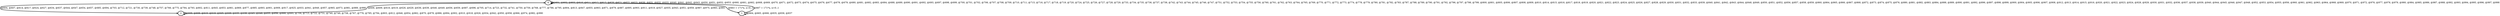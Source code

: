 digraph G {
        node [style=rounded, penwidth=3, fontsize=20, shape=oval];
        "4" -> "4" [label="@601, @602, @603, @610, @611, @612, @613, @620, @621, @622, @623, @630, @631, @632, @633, @640, @641, @642, @643, @650, @651, @652, @653, @660, @661, @662, @668, @669, @670, @671, @672, @673, @674, @675, @676, @677, @678, @679, @680, @681, @682, @683, @684, @688, @689, @690, @691, @692, @693, @697, @698, @699, @700, @701, @702, @706, @707, @708, @709, @710, @711, @715, @716, @717, @718, @719, @720, @724, @725, @726, @727, @728, @729, @733, @734, @735, @736, @737, @738, @742, @743, @744, @745, @746, @747, @751, @752, @753, @754, @755, @756, @760, @761, @762, @763, @764, @765, @769, @770, @771, @772, @773, @774, @778, @779, @780, @781, @782, @783, @787, @788, @789, @790, @791, @792, @796, @797, @798, @799, @800, @801, @805, @806, @807, @808, @809, @810, @814, @815, @816, @817, @818, @819, @820, @821, @822, @823, @824, @825, @826, @827, @828, @829, @830, @831, @832, @833, @839, @840, @841, @842, @843, @844, @848, @849, @850, @851, @852, @856, @857, @858, @859, @860, @864, @865, @866, @867, @868, @872, @873, @874, @875, @876, @880, @881, @882, @883, @884, @888, @889, @890, @891, @892, @896, @897, @898, @899, @900, @904, @905, @906, @907, @908, @912, @913, @914, @915, @916, @920, @921, @922, @923, @924, @928, @929, @930, @931, @932, @936, @937, @938, @939, @940, @944, @945, @946, @947, @948, @952, @953, @954, @955, @956, @960, @961, @962, @963, @964, @968, @969, @970, @971, @972, @976, @977, @978, @979, @980, @984, @985, @986, @987, @988, @992, @993, @994, @995, @996, @997, @998", color=black,arrowsize=1,style=bold,penwidth=3,fontsize=20];
"4" -> "2" [label="@604, @607, @614, @617, @624, @627, @634, @637, @644, @647, @654, @657, @685, @694, @703, @712, @721, @730, @739, @748, @757, @766, @775, @784, @793, @802, @811, @845, @853, @861, @869, @877, @885, @893, @901, @909, @917, @925, @933, @941, @949, @957, @965, @973, @981, @989, @999", color=black,arrowsize=1,style=bold,penwidth=3,fontsize=20];
"2" -> "2" [label="@605, @608, @615, @618, @625, @628, @635, @638, @645, @648, @655, @658, @686, @695, @704, @713, @722, @731, @740, @749, @758, @767, @776, @785, @794, @803, @812, @846, @854, @862, @870, @878, @886, @894, @902, @910, @918, @926, @934, @942, @950, @958, @966, @974, @982, @990", color=black,arrowsize=1,style=bold,penwidth=3,fontsize=20];
"2" -> "4" [label="@606, @609, @616, @619, @626, @629, @636, @639, @646, @649, @656, @659, @687, @696, @705, @714, @723, @732, @741, @750, @759, @768, @777, @786, @795, @804, @813, @847, @855, @863, @871, @879, @887, @895, @903, @911, @919, @927, @935, @943, @951, @959, @967, @975, @983, @991", color=black,arrowsize=1,style=bold,penwidth=3,fontsize=20];
"4" -> "1" [label="@663 + 171*n, n=0..1", color=black,arrowsize=1,style=bold,penwidth=3,fontsize=20];
"1" -> "1" [label="@664, @665, @666, @835, @836, @837", color=black,arrowsize=1,style=bold,penwidth=3,fontsize=20];
"1" -> "4" [label="@667 + 171*n, n=0..1", color=black,arrowsize=1,style=bold,penwidth=3,fontsize=20];
}
